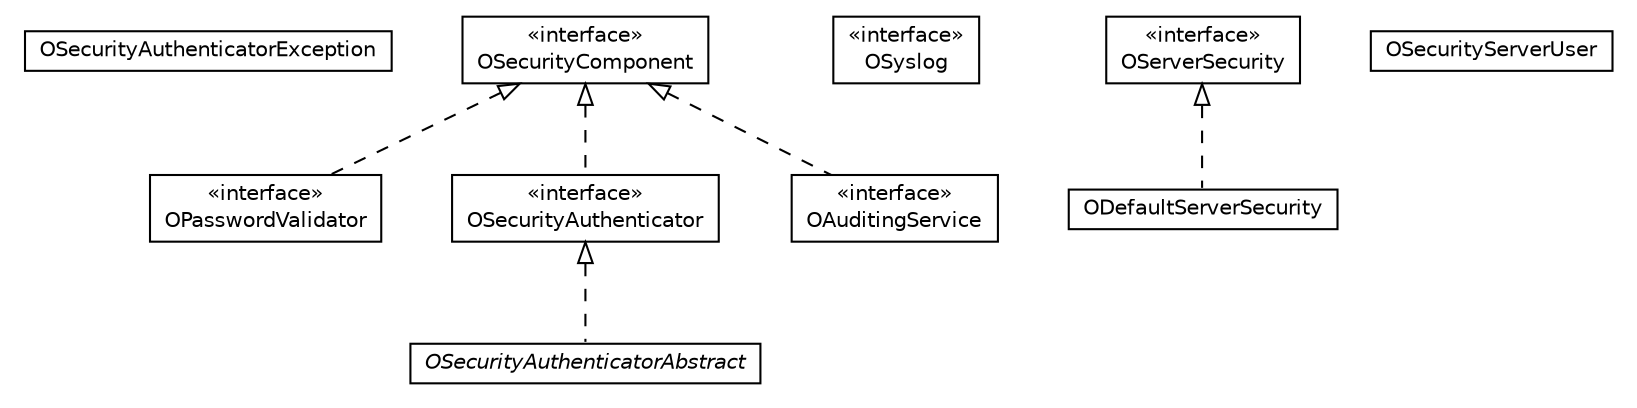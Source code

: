 #!/usr/local/bin/dot
#
# Class diagram 
# Generated by UMLGraph version R5_6-24-gf6e263 (http://www.umlgraph.org/)
#

digraph G {
	edge [fontname="Helvetica",fontsize=10,labelfontname="Helvetica",labelfontsize=10];
	node [fontname="Helvetica",fontsize=10,shape=plaintext];
	nodesep=0.25;
	ranksep=0.5;
	// com.orientechnologies.orient.server.security.OSecurityAuthenticatorException
	c365461 [label=<<table title="com.orientechnologies.orient.server.security.OSecurityAuthenticatorException" border="0" cellborder="1" cellspacing="0" cellpadding="2" port="p" href="./OSecurityAuthenticatorException.html">
		<tr><td><table border="0" cellspacing="0" cellpadding="1">
<tr><td align="center" balign="center"> OSecurityAuthenticatorException </td></tr>
		</table></td></tr>
		</table>>, URL="./OSecurityAuthenticatorException.html", fontname="Helvetica", fontcolor="black", fontsize=10.0];
	// com.orientechnologies.orient.server.security.OPasswordValidator
	c365462 [label=<<table title="com.orientechnologies.orient.server.security.OPasswordValidator" border="0" cellborder="1" cellspacing="0" cellpadding="2" port="p" href="./OPasswordValidator.html">
		<tr><td><table border="0" cellspacing="0" cellpadding="1">
<tr><td align="center" balign="center"> &#171;interface&#187; </td></tr>
<tr><td align="center" balign="center"> OPasswordValidator </td></tr>
		</table></td></tr>
		</table>>, URL="./OPasswordValidator.html", fontname="Helvetica", fontcolor="black", fontsize=10.0];
	// com.orientechnologies.orient.server.security.OSecurityAuthenticator
	c365463 [label=<<table title="com.orientechnologies.orient.server.security.OSecurityAuthenticator" border="0" cellborder="1" cellspacing="0" cellpadding="2" port="p" href="./OSecurityAuthenticator.html">
		<tr><td><table border="0" cellspacing="0" cellpadding="1">
<tr><td align="center" balign="center"> &#171;interface&#187; </td></tr>
<tr><td align="center" balign="center"> OSecurityAuthenticator </td></tr>
		</table></td></tr>
		</table>>, URL="./OSecurityAuthenticator.html", fontname="Helvetica", fontcolor="black", fontsize=10.0];
	// com.orientechnologies.orient.server.security.OSyslog
	c365464 [label=<<table title="com.orientechnologies.orient.server.security.OSyslog" border="0" cellborder="1" cellspacing="0" cellpadding="2" port="p" href="./OSyslog.html">
		<tr><td><table border="0" cellspacing="0" cellpadding="1">
<tr><td align="center" balign="center"> &#171;interface&#187; </td></tr>
<tr><td align="center" balign="center"> OSyslog </td></tr>
		</table></td></tr>
		</table>>, URL="./OSyslog.html", fontname="Helvetica", fontcolor="black", fontsize=10.0];
	// com.orientechnologies.orient.server.security.OServerSecurity
	c365465 [label=<<table title="com.orientechnologies.orient.server.security.OServerSecurity" border="0" cellborder="1" cellspacing="0" cellpadding="2" port="p" href="./OServerSecurity.html">
		<tr><td><table border="0" cellspacing="0" cellpadding="1">
<tr><td align="center" balign="center"> &#171;interface&#187; </td></tr>
<tr><td align="center" balign="center"> OServerSecurity </td></tr>
		</table></td></tr>
		</table>>, URL="./OServerSecurity.html", fontname="Helvetica", fontcolor="black", fontsize=10.0];
	// com.orientechnologies.orient.server.security.OAuditingService
	c365466 [label=<<table title="com.orientechnologies.orient.server.security.OAuditingService" border="0" cellborder="1" cellspacing="0" cellpadding="2" port="p" href="./OAuditingService.html">
		<tr><td><table border="0" cellspacing="0" cellpadding="1">
<tr><td align="center" balign="center"> &#171;interface&#187; </td></tr>
<tr><td align="center" balign="center"> OAuditingService </td></tr>
		</table></td></tr>
		</table>>, URL="./OAuditingService.html", fontname="Helvetica", fontcolor="black", fontsize=10.0];
	// com.orientechnologies.orient.server.security.OSecurityAuthenticatorAbstract
	c365467 [label=<<table title="com.orientechnologies.orient.server.security.OSecurityAuthenticatorAbstract" border="0" cellborder="1" cellspacing="0" cellpadding="2" port="p" href="./OSecurityAuthenticatorAbstract.html">
		<tr><td><table border="0" cellspacing="0" cellpadding="1">
<tr><td align="center" balign="center"><font face="Helvetica-Oblique"> OSecurityAuthenticatorAbstract </font></td></tr>
		</table></td></tr>
		</table>>, URL="./OSecurityAuthenticatorAbstract.html", fontname="Helvetica", fontcolor="black", fontsize=10.0];
	// com.orientechnologies.orient.server.security.OSecurityComponent
	c365468 [label=<<table title="com.orientechnologies.orient.server.security.OSecurityComponent" border="0" cellborder="1" cellspacing="0" cellpadding="2" port="p" href="./OSecurityComponent.html">
		<tr><td><table border="0" cellspacing="0" cellpadding="1">
<tr><td align="center" balign="center"> &#171;interface&#187; </td></tr>
<tr><td align="center" balign="center"> OSecurityComponent </td></tr>
		</table></td></tr>
		</table>>, URL="./OSecurityComponent.html", fontname="Helvetica", fontcolor="black", fontsize=10.0];
	// com.orientechnologies.orient.server.security.OSecurityServerUser
	c365469 [label=<<table title="com.orientechnologies.orient.server.security.OSecurityServerUser" border="0" cellborder="1" cellspacing="0" cellpadding="2" port="p" href="./OSecurityServerUser.html">
		<tr><td><table border="0" cellspacing="0" cellpadding="1">
<tr><td align="center" balign="center"> OSecurityServerUser </td></tr>
		</table></td></tr>
		</table>>, URL="./OSecurityServerUser.html", fontname="Helvetica", fontcolor="black", fontsize=10.0];
	// com.orientechnologies.orient.server.security.ODefaultServerSecurity
	c365470 [label=<<table title="com.orientechnologies.orient.server.security.ODefaultServerSecurity" border="0" cellborder="1" cellspacing="0" cellpadding="2" port="p" href="./ODefaultServerSecurity.html">
		<tr><td><table border="0" cellspacing="0" cellpadding="1">
<tr><td align="center" balign="center"> ODefaultServerSecurity </td></tr>
		</table></td></tr>
		</table>>, URL="./ODefaultServerSecurity.html", fontname="Helvetica", fontcolor="black", fontsize=10.0];
	//com.orientechnologies.orient.server.security.OPasswordValidator implements com.orientechnologies.orient.server.security.OSecurityComponent
	c365468:p -> c365462:p [dir=back,arrowtail=empty,style=dashed];
	//com.orientechnologies.orient.server.security.OSecurityAuthenticator implements com.orientechnologies.orient.server.security.OSecurityComponent
	c365468:p -> c365463:p [dir=back,arrowtail=empty,style=dashed];
	//com.orientechnologies.orient.server.security.OAuditingService implements com.orientechnologies.orient.server.security.OSecurityComponent
	c365468:p -> c365466:p [dir=back,arrowtail=empty,style=dashed];
	//com.orientechnologies.orient.server.security.OSecurityAuthenticatorAbstract implements com.orientechnologies.orient.server.security.OSecurityAuthenticator
	c365463:p -> c365467:p [dir=back,arrowtail=empty,style=dashed];
	//com.orientechnologies.orient.server.security.ODefaultServerSecurity implements com.orientechnologies.orient.server.security.OServerSecurity
	c365465:p -> c365470:p [dir=back,arrowtail=empty,style=dashed];
}

